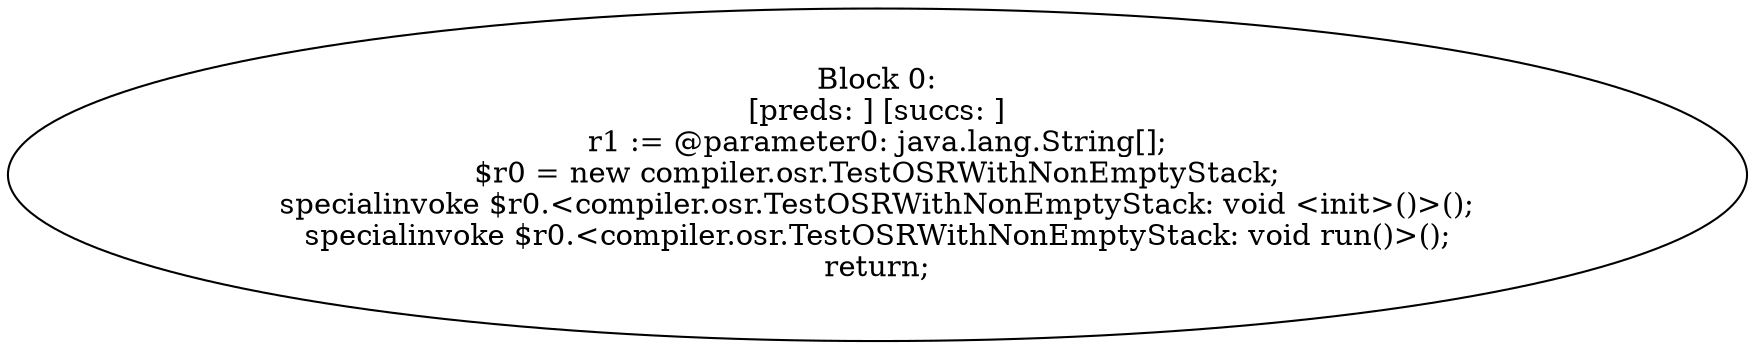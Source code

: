 digraph "unitGraph" {
    "Block 0:
[preds: ] [succs: ]
r1 := @parameter0: java.lang.String[];
$r0 = new compiler.osr.TestOSRWithNonEmptyStack;
specialinvoke $r0.<compiler.osr.TestOSRWithNonEmptyStack: void <init>()>();
specialinvoke $r0.<compiler.osr.TestOSRWithNonEmptyStack: void run()>();
return;
"
}
